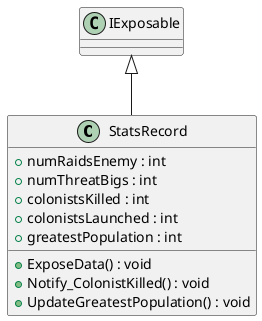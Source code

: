 @startuml
class StatsRecord {
    + numRaidsEnemy : int
    + numThreatBigs : int
    + colonistsKilled : int
    + colonistsLaunched : int
    + greatestPopulation : int
    + ExposeData() : void
    + Notify_ColonistKilled() : void
    + UpdateGreatestPopulation() : void
}
IExposable <|-- StatsRecord
@enduml
